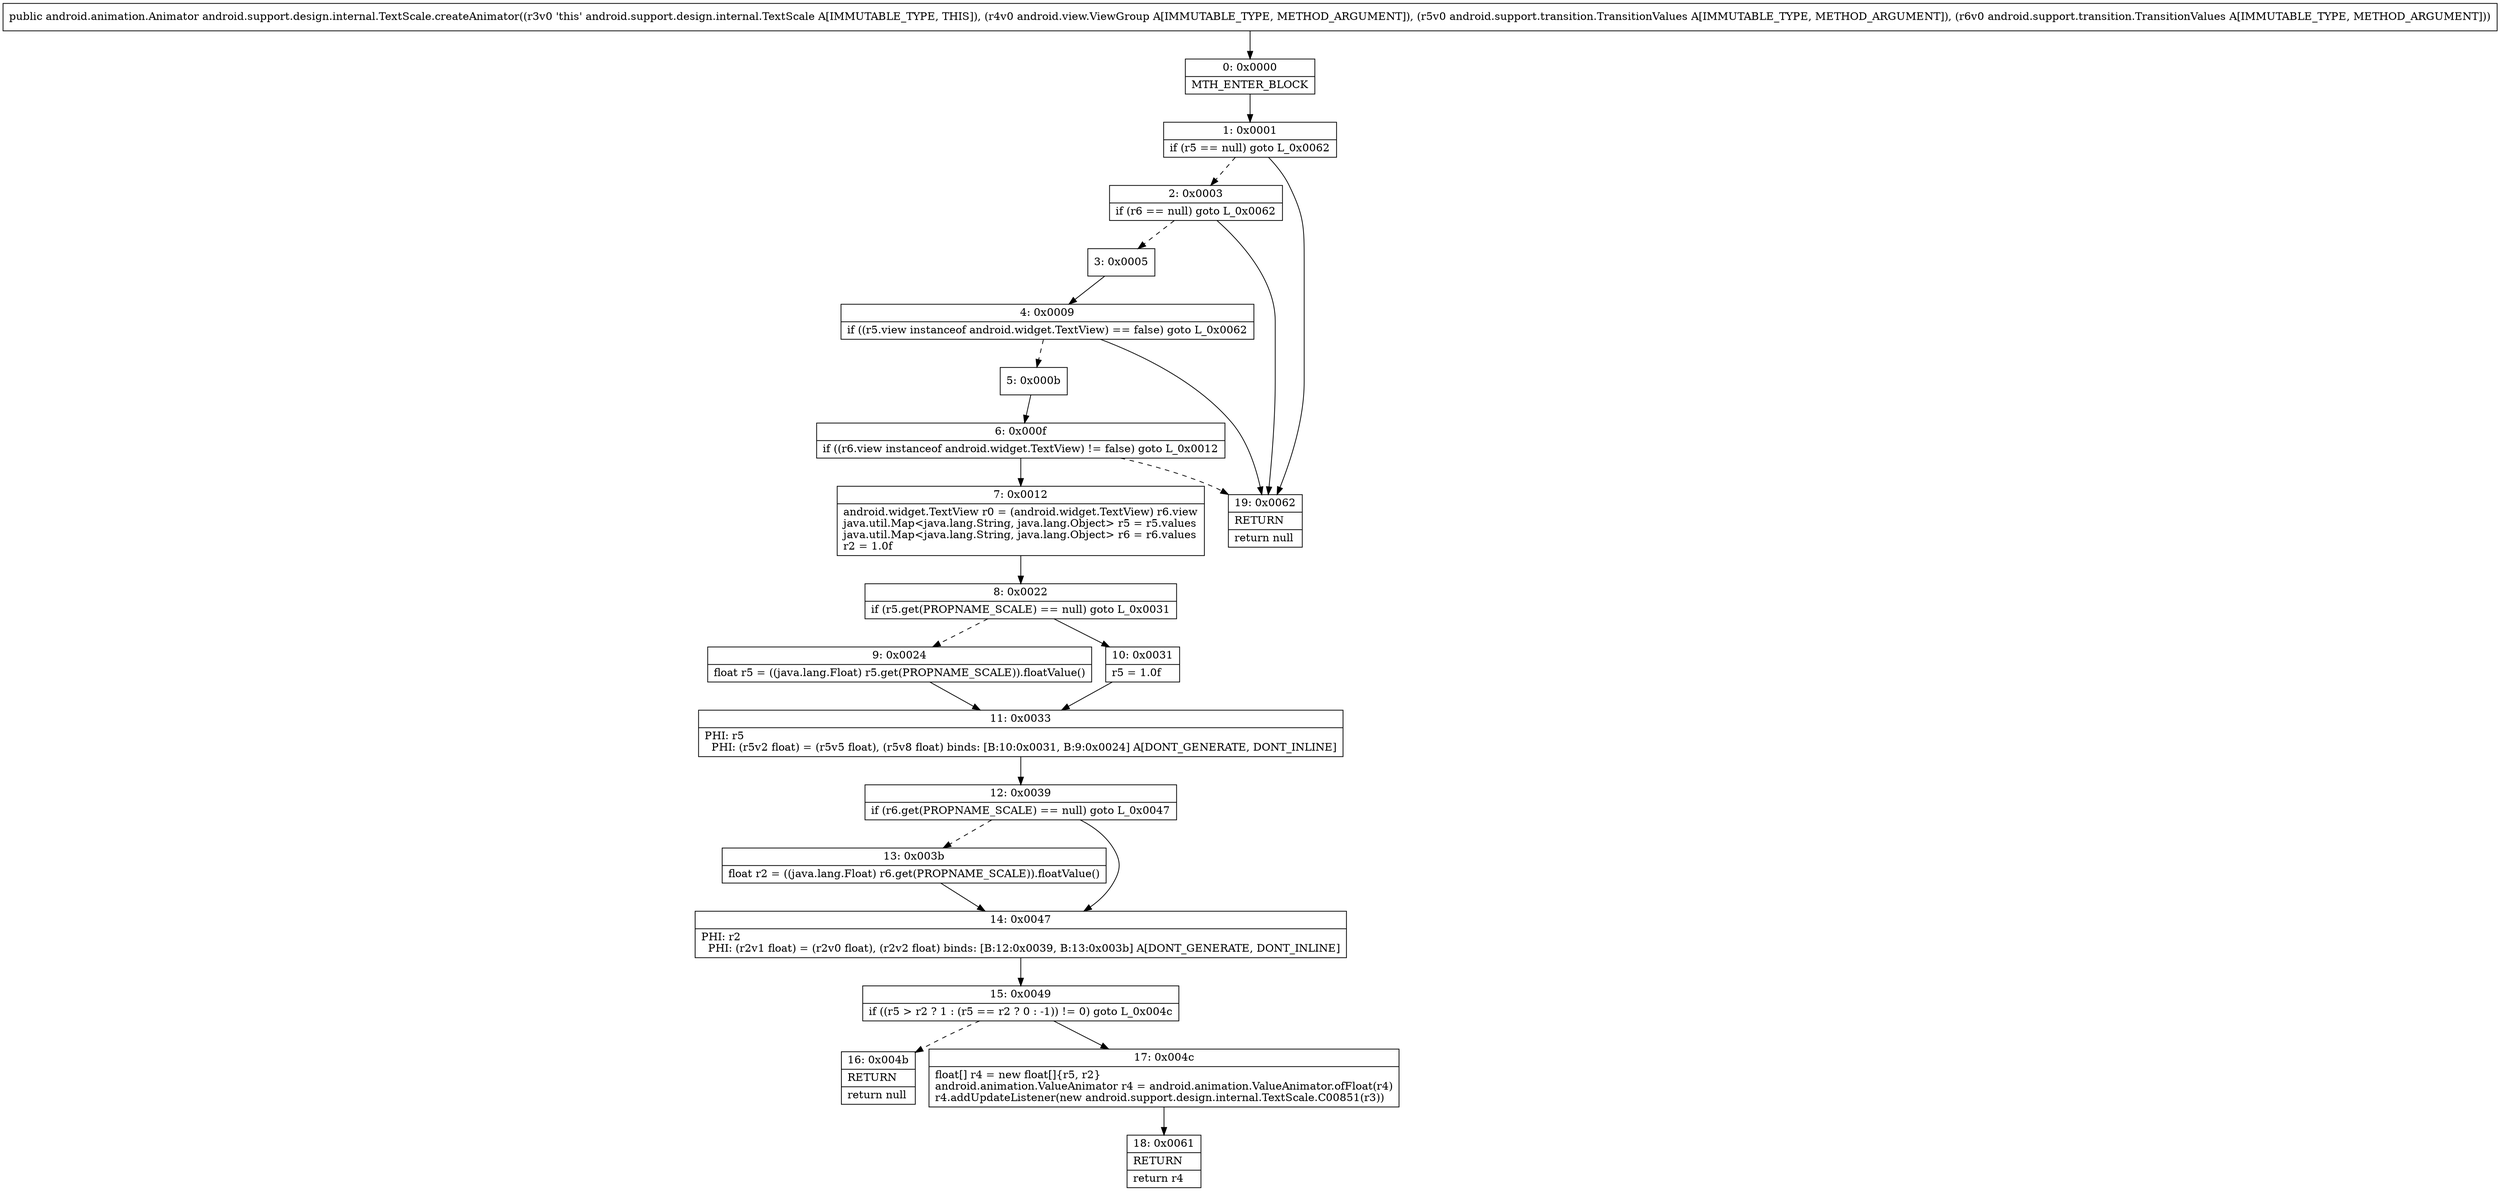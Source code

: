 digraph "CFG forandroid.support.design.internal.TextScale.createAnimator(Landroid\/view\/ViewGroup;Landroid\/support\/transition\/TransitionValues;Landroid\/support\/transition\/TransitionValues;)Landroid\/animation\/Animator;" {
Node_0 [shape=record,label="{0\:\ 0x0000|MTH_ENTER_BLOCK\l}"];
Node_1 [shape=record,label="{1\:\ 0x0001|if (r5 == null) goto L_0x0062\l}"];
Node_2 [shape=record,label="{2\:\ 0x0003|if (r6 == null) goto L_0x0062\l}"];
Node_3 [shape=record,label="{3\:\ 0x0005}"];
Node_4 [shape=record,label="{4\:\ 0x0009|if ((r5.view instanceof android.widget.TextView) == false) goto L_0x0062\l}"];
Node_5 [shape=record,label="{5\:\ 0x000b}"];
Node_6 [shape=record,label="{6\:\ 0x000f|if ((r6.view instanceof android.widget.TextView) != false) goto L_0x0012\l}"];
Node_7 [shape=record,label="{7\:\ 0x0012|android.widget.TextView r0 = (android.widget.TextView) r6.view\ljava.util.Map\<java.lang.String, java.lang.Object\> r5 = r5.values\ljava.util.Map\<java.lang.String, java.lang.Object\> r6 = r6.values\lr2 = 1.0f\l}"];
Node_8 [shape=record,label="{8\:\ 0x0022|if (r5.get(PROPNAME_SCALE) == null) goto L_0x0031\l}"];
Node_9 [shape=record,label="{9\:\ 0x0024|float r5 = ((java.lang.Float) r5.get(PROPNAME_SCALE)).floatValue()\l}"];
Node_10 [shape=record,label="{10\:\ 0x0031|r5 = 1.0f\l}"];
Node_11 [shape=record,label="{11\:\ 0x0033|PHI: r5 \l  PHI: (r5v2 float) = (r5v5 float), (r5v8 float) binds: [B:10:0x0031, B:9:0x0024] A[DONT_GENERATE, DONT_INLINE]\l}"];
Node_12 [shape=record,label="{12\:\ 0x0039|if (r6.get(PROPNAME_SCALE) == null) goto L_0x0047\l}"];
Node_13 [shape=record,label="{13\:\ 0x003b|float r2 = ((java.lang.Float) r6.get(PROPNAME_SCALE)).floatValue()\l}"];
Node_14 [shape=record,label="{14\:\ 0x0047|PHI: r2 \l  PHI: (r2v1 float) = (r2v0 float), (r2v2 float) binds: [B:12:0x0039, B:13:0x003b] A[DONT_GENERATE, DONT_INLINE]\l}"];
Node_15 [shape=record,label="{15\:\ 0x0049|if ((r5 \> r2 ? 1 : (r5 == r2 ? 0 : \-1)) != 0) goto L_0x004c\l}"];
Node_16 [shape=record,label="{16\:\ 0x004b|RETURN\l|return null\l}"];
Node_17 [shape=record,label="{17\:\ 0x004c|float[] r4 = new float[]\{r5, r2\}\landroid.animation.ValueAnimator r4 = android.animation.ValueAnimator.ofFloat(r4)\lr4.addUpdateListener(new android.support.design.internal.TextScale.C00851(r3))\l}"];
Node_18 [shape=record,label="{18\:\ 0x0061|RETURN\l|return r4\l}"];
Node_19 [shape=record,label="{19\:\ 0x0062|RETURN\l|return null\l}"];
MethodNode[shape=record,label="{public android.animation.Animator android.support.design.internal.TextScale.createAnimator((r3v0 'this' android.support.design.internal.TextScale A[IMMUTABLE_TYPE, THIS]), (r4v0 android.view.ViewGroup A[IMMUTABLE_TYPE, METHOD_ARGUMENT]), (r5v0 android.support.transition.TransitionValues A[IMMUTABLE_TYPE, METHOD_ARGUMENT]), (r6v0 android.support.transition.TransitionValues A[IMMUTABLE_TYPE, METHOD_ARGUMENT])) }"];
MethodNode -> Node_0;
Node_0 -> Node_1;
Node_1 -> Node_2[style=dashed];
Node_1 -> Node_19;
Node_2 -> Node_3[style=dashed];
Node_2 -> Node_19;
Node_3 -> Node_4;
Node_4 -> Node_5[style=dashed];
Node_4 -> Node_19;
Node_5 -> Node_6;
Node_6 -> Node_7;
Node_6 -> Node_19[style=dashed];
Node_7 -> Node_8;
Node_8 -> Node_9[style=dashed];
Node_8 -> Node_10;
Node_9 -> Node_11;
Node_10 -> Node_11;
Node_11 -> Node_12;
Node_12 -> Node_13[style=dashed];
Node_12 -> Node_14;
Node_13 -> Node_14;
Node_14 -> Node_15;
Node_15 -> Node_16[style=dashed];
Node_15 -> Node_17;
Node_17 -> Node_18;
}

